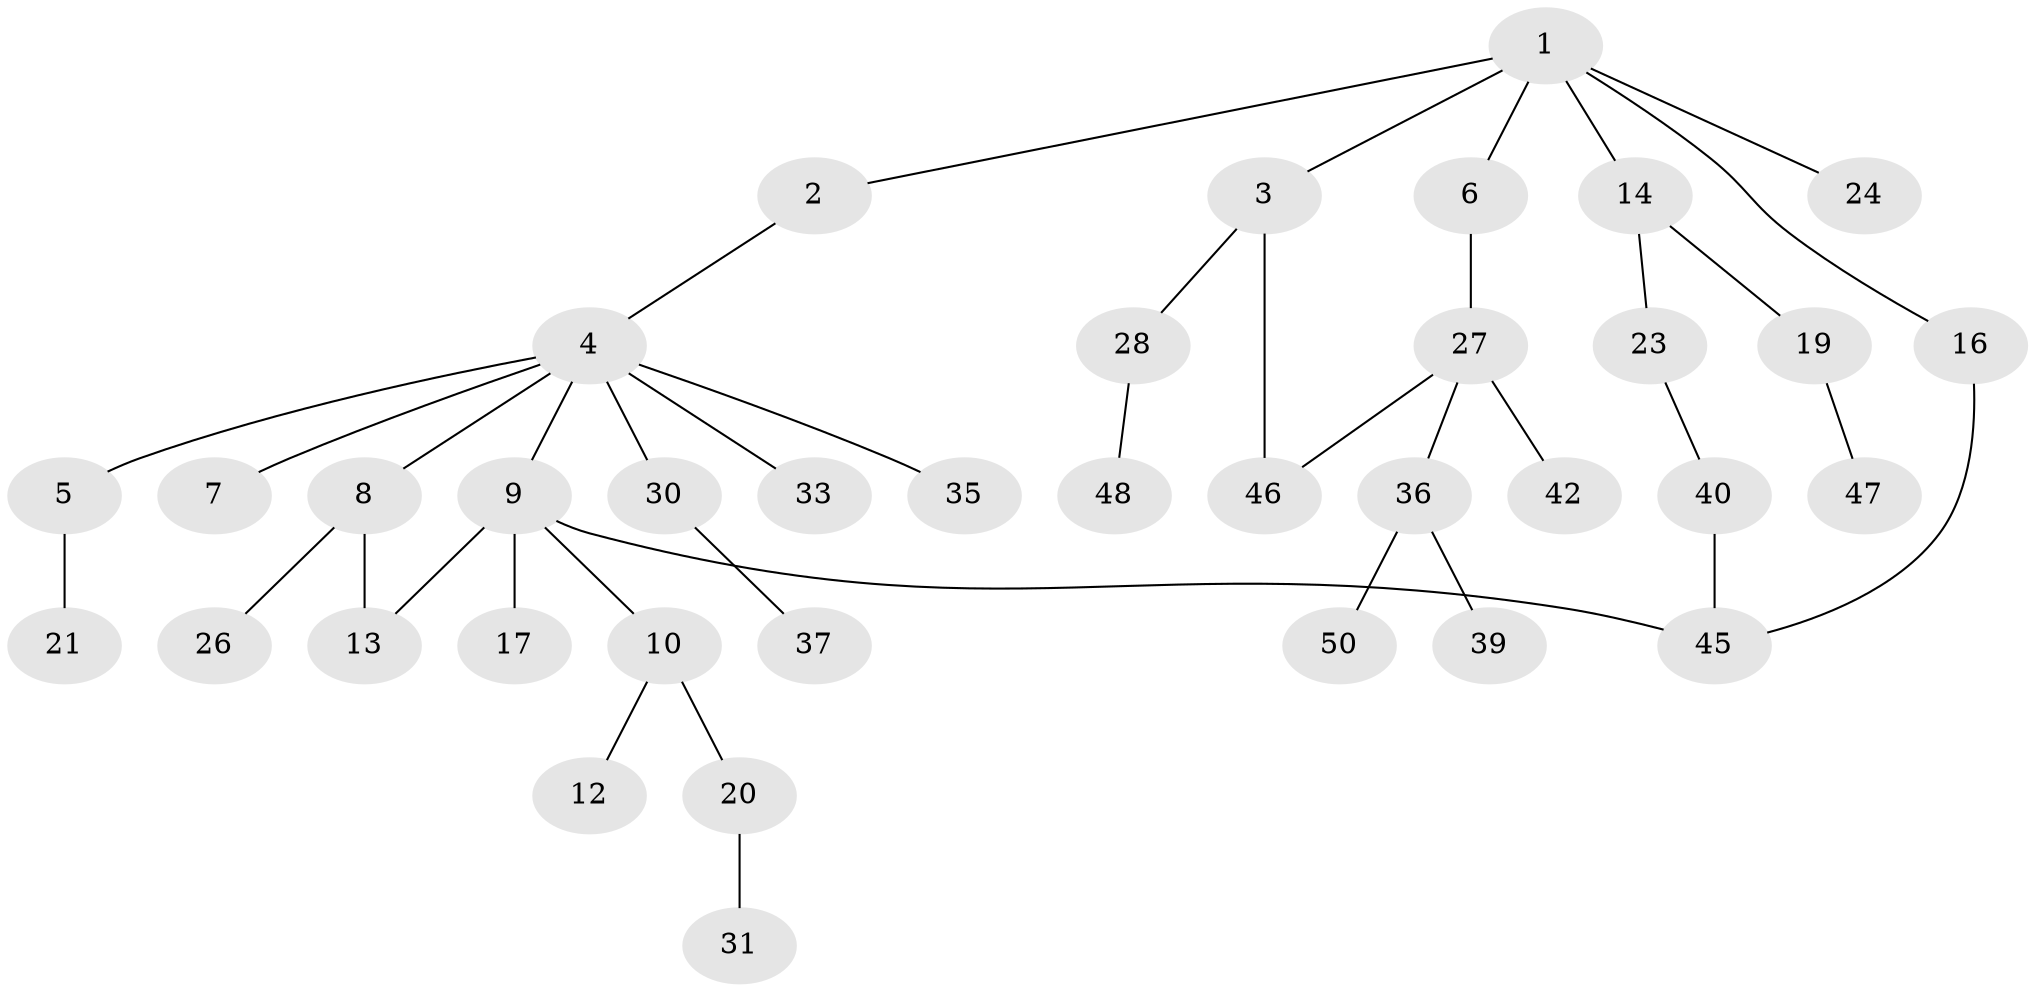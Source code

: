 // Generated by graph-tools (version 1.1) at 2025/23/03/03/25 07:23:30]
// undirected, 37 vertices, 40 edges
graph export_dot {
graph [start="1"]
  node [color=gray90,style=filled];
  1 [super="+38"];
  2;
  3 [super="+25"];
  4 [super="+18"];
  5;
  6 [super="+29"];
  7;
  8 [super="+44"];
  9 [super="+11"];
  10 [super="+52"];
  12;
  13;
  14 [super="+15"];
  16;
  17;
  19 [super="+32"];
  20 [super="+22"];
  21;
  23 [super="+51"];
  24 [super="+54"];
  26;
  27 [super="+55"];
  28;
  30;
  31 [super="+34"];
  33;
  35 [super="+43"];
  36 [super="+41"];
  37;
  39;
  40;
  42;
  45 [super="+53"];
  46;
  47;
  48 [super="+49"];
  50;
  1 -- 2;
  1 -- 3;
  1 -- 6;
  1 -- 14;
  1 -- 16;
  1 -- 24;
  2 -- 4;
  3 -- 28;
  3 -- 46;
  4 -- 5;
  4 -- 7;
  4 -- 8;
  4 -- 9;
  4 -- 35;
  4 -- 33;
  4 -- 30;
  5 -- 21;
  6 -- 27;
  8 -- 13;
  8 -- 26;
  9 -- 10;
  9 -- 17;
  9 -- 13;
  9 -- 45;
  10 -- 12;
  10 -- 20;
  14 -- 19;
  14 -- 23;
  16 -- 45;
  19 -- 47;
  20 -- 31;
  23 -- 40;
  27 -- 36;
  27 -- 42;
  27 -- 46;
  28 -- 48;
  30 -- 37;
  36 -- 39;
  36 -- 50;
  40 -- 45;
}
